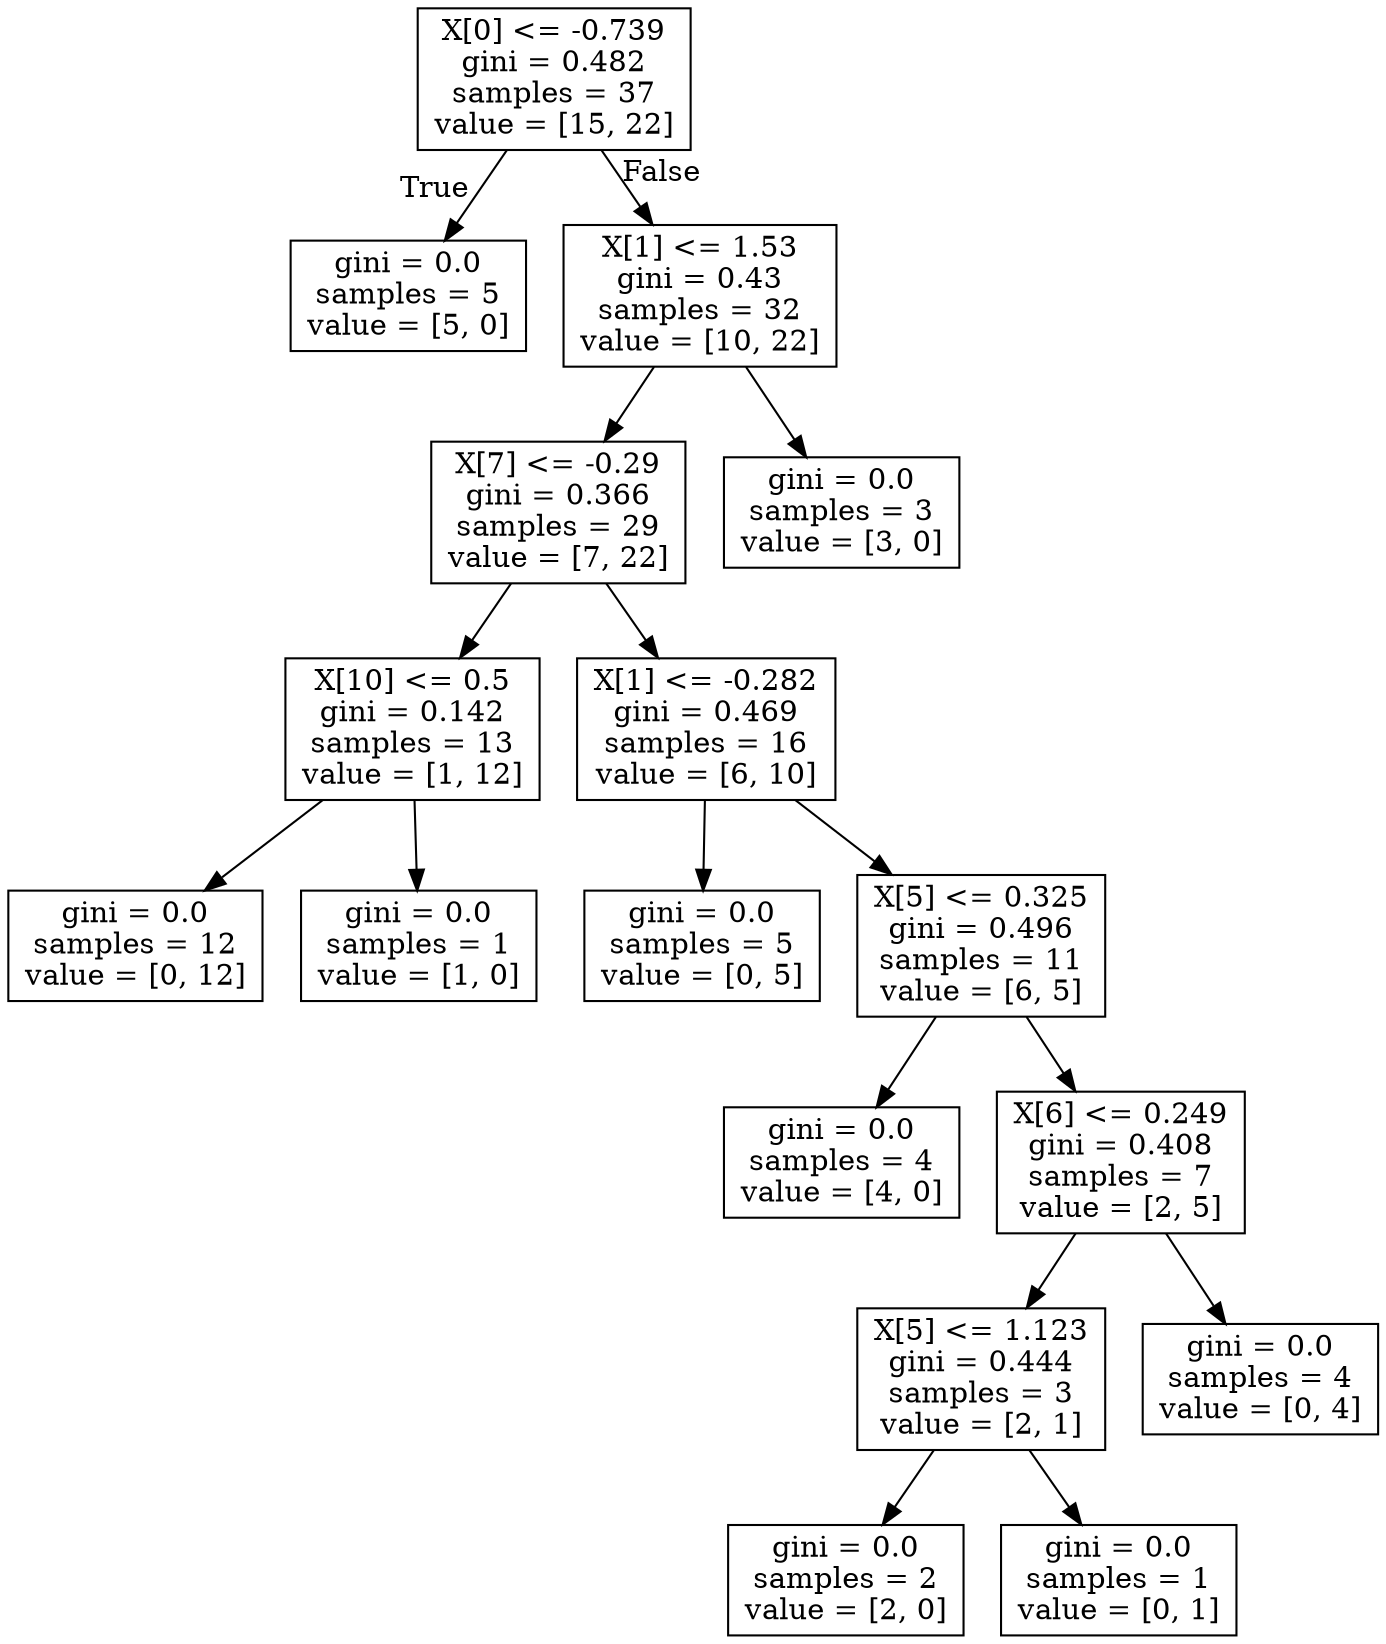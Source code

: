 digraph Tree {
node [shape=box] ;
0 [label="X[0] <= -0.739\ngini = 0.482\nsamples = 37\nvalue = [15, 22]"] ;
1 [label="gini = 0.0\nsamples = 5\nvalue = [5, 0]"] ;
0 -> 1 [labeldistance=2.5, labelangle=45, headlabel="True"] ;
2 [label="X[1] <= 1.53\ngini = 0.43\nsamples = 32\nvalue = [10, 22]"] ;
0 -> 2 [labeldistance=2.5, labelangle=-45, headlabel="False"] ;
3 [label="X[7] <= -0.29\ngini = 0.366\nsamples = 29\nvalue = [7, 22]"] ;
2 -> 3 ;
4 [label="X[10] <= 0.5\ngini = 0.142\nsamples = 13\nvalue = [1, 12]"] ;
3 -> 4 ;
5 [label="gini = 0.0\nsamples = 12\nvalue = [0, 12]"] ;
4 -> 5 ;
6 [label="gini = 0.0\nsamples = 1\nvalue = [1, 0]"] ;
4 -> 6 ;
7 [label="X[1] <= -0.282\ngini = 0.469\nsamples = 16\nvalue = [6, 10]"] ;
3 -> 7 ;
8 [label="gini = 0.0\nsamples = 5\nvalue = [0, 5]"] ;
7 -> 8 ;
9 [label="X[5] <= 0.325\ngini = 0.496\nsamples = 11\nvalue = [6, 5]"] ;
7 -> 9 ;
10 [label="gini = 0.0\nsamples = 4\nvalue = [4, 0]"] ;
9 -> 10 ;
11 [label="X[6] <= 0.249\ngini = 0.408\nsamples = 7\nvalue = [2, 5]"] ;
9 -> 11 ;
12 [label="X[5] <= 1.123\ngini = 0.444\nsamples = 3\nvalue = [2, 1]"] ;
11 -> 12 ;
13 [label="gini = 0.0\nsamples = 2\nvalue = [2, 0]"] ;
12 -> 13 ;
14 [label="gini = 0.0\nsamples = 1\nvalue = [0, 1]"] ;
12 -> 14 ;
15 [label="gini = 0.0\nsamples = 4\nvalue = [0, 4]"] ;
11 -> 15 ;
16 [label="gini = 0.0\nsamples = 3\nvalue = [3, 0]"] ;
2 -> 16 ;
}